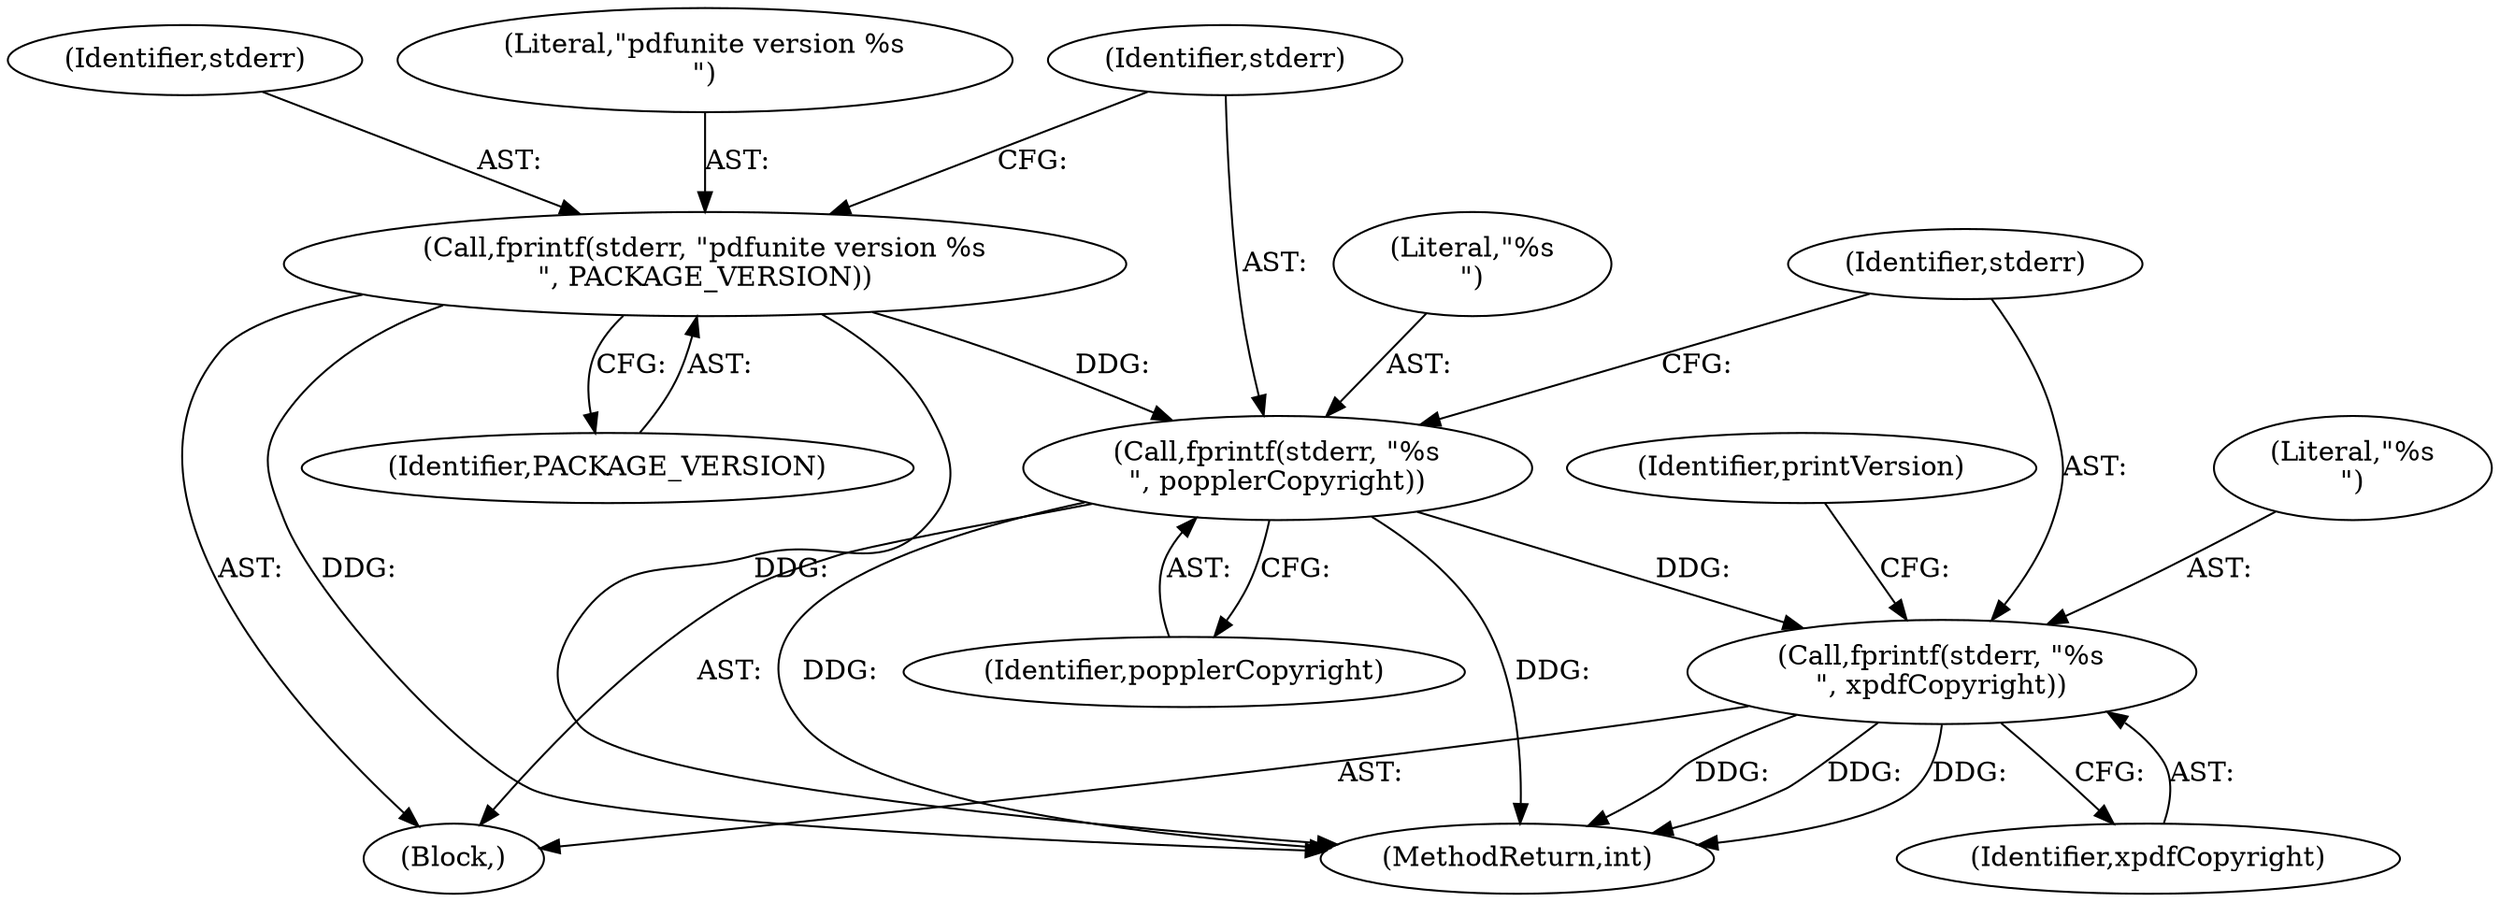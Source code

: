 digraph "0_poppler_5c9b08a875b07853be6c44e43ff5f7f059df666a@API" {
"1000167" [label="(Call,fprintf(stderr, \"%s\n\", popplerCopyright))"];
"1000163" [label="(Call,fprintf(stderr, \"pdfunite version %s\n\", PACKAGE_VERSION))"];
"1000171" [label="(Call,fprintf(stderr, \"%s\n\", xpdfCopyright))"];
"1001120" [label="(MethodReturn,int)"];
"1000169" [label="(Literal,\"%s\n\")"];
"1000170" [label="(Identifier,popplerCopyright)"];
"1000167" [label="(Call,fprintf(stderr, \"%s\n\", popplerCopyright))"];
"1000171" [label="(Call,fprintf(stderr, \"%s\n\", xpdfCopyright))"];
"1000173" [label="(Literal,\"%s\n\")"];
"1000172" [label="(Identifier,stderr)"];
"1000164" [label="(Identifier,stderr)"];
"1000168" [label="(Identifier,stderr)"];
"1000163" [label="(Call,fprintf(stderr, \"pdfunite version %s\n\", PACKAGE_VERSION))"];
"1000165" [label="(Literal,\"pdfunite version %s\n\")"];
"1000174" [label="(Identifier,xpdfCopyright)"];
"1000162" [label="(Block,)"];
"1000177" [label="(Identifier,printVersion)"];
"1000166" [label="(Identifier,PACKAGE_VERSION)"];
"1000167" -> "1000162"  [label="AST: "];
"1000167" -> "1000170"  [label="CFG: "];
"1000168" -> "1000167"  [label="AST: "];
"1000169" -> "1000167"  [label="AST: "];
"1000170" -> "1000167"  [label="AST: "];
"1000172" -> "1000167"  [label="CFG: "];
"1000167" -> "1001120"  [label="DDG: "];
"1000167" -> "1001120"  [label="DDG: "];
"1000163" -> "1000167"  [label="DDG: "];
"1000167" -> "1000171"  [label="DDG: "];
"1000163" -> "1000162"  [label="AST: "];
"1000163" -> "1000166"  [label="CFG: "];
"1000164" -> "1000163"  [label="AST: "];
"1000165" -> "1000163"  [label="AST: "];
"1000166" -> "1000163"  [label="AST: "];
"1000168" -> "1000163"  [label="CFG: "];
"1000163" -> "1001120"  [label="DDG: "];
"1000163" -> "1001120"  [label="DDG: "];
"1000171" -> "1000162"  [label="AST: "];
"1000171" -> "1000174"  [label="CFG: "];
"1000172" -> "1000171"  [label="AST: "];
"1000173" -> "1000171"  [label="AST: "];
"1000174" -> "1000171"  [label="AST: "];
"1000177" -> "1000171"  [label="CFG: "];
"1000171" -> "1001120"  [label="DDG: "];
"1000171" -> "1001120"  [label="DDG: "];
"1000171" -> "1001120"  [label="DDG: "];
}
